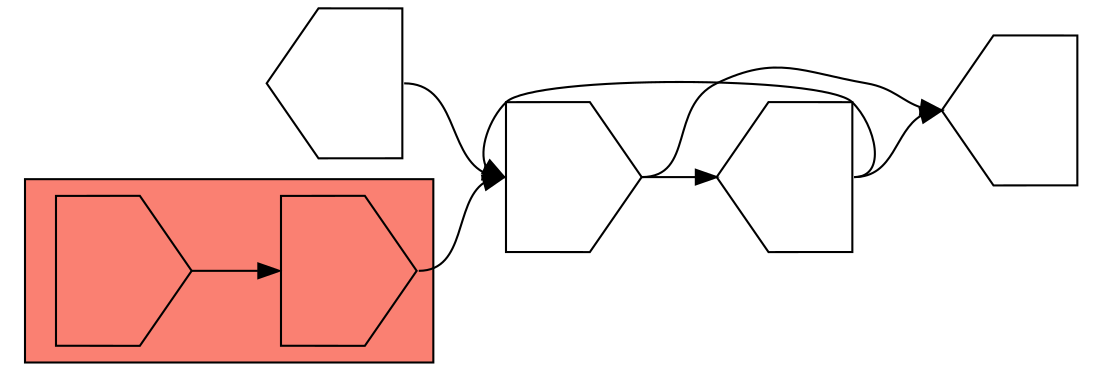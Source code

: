 digraph asm {
	rotate=90;
	edge [headport=n,tailport=s];
subgraph cluster_C2079_1721 {
	2079 [label="",height=1,width=1,shape=invhouse];
	1721 [label="",height=1,width=1,shape=invhouse];
	style=filled;
	fillcolor=salmon;
}
	20639 [label="",height=1,width=1,shape=invhouse];
	1230 [label="",height=1,width=1,shape=house];
	19979 [label="",height=1,width=1,shape=house];
	19626 [label="",height=1,width=1,shape=house];
	2079 -> 1721
	1721 -> 20639
	20639 -> 1230
	20639 -> 19979
	1230 -> 19979
	1230 -> 20639
	19626 -> 20639
}